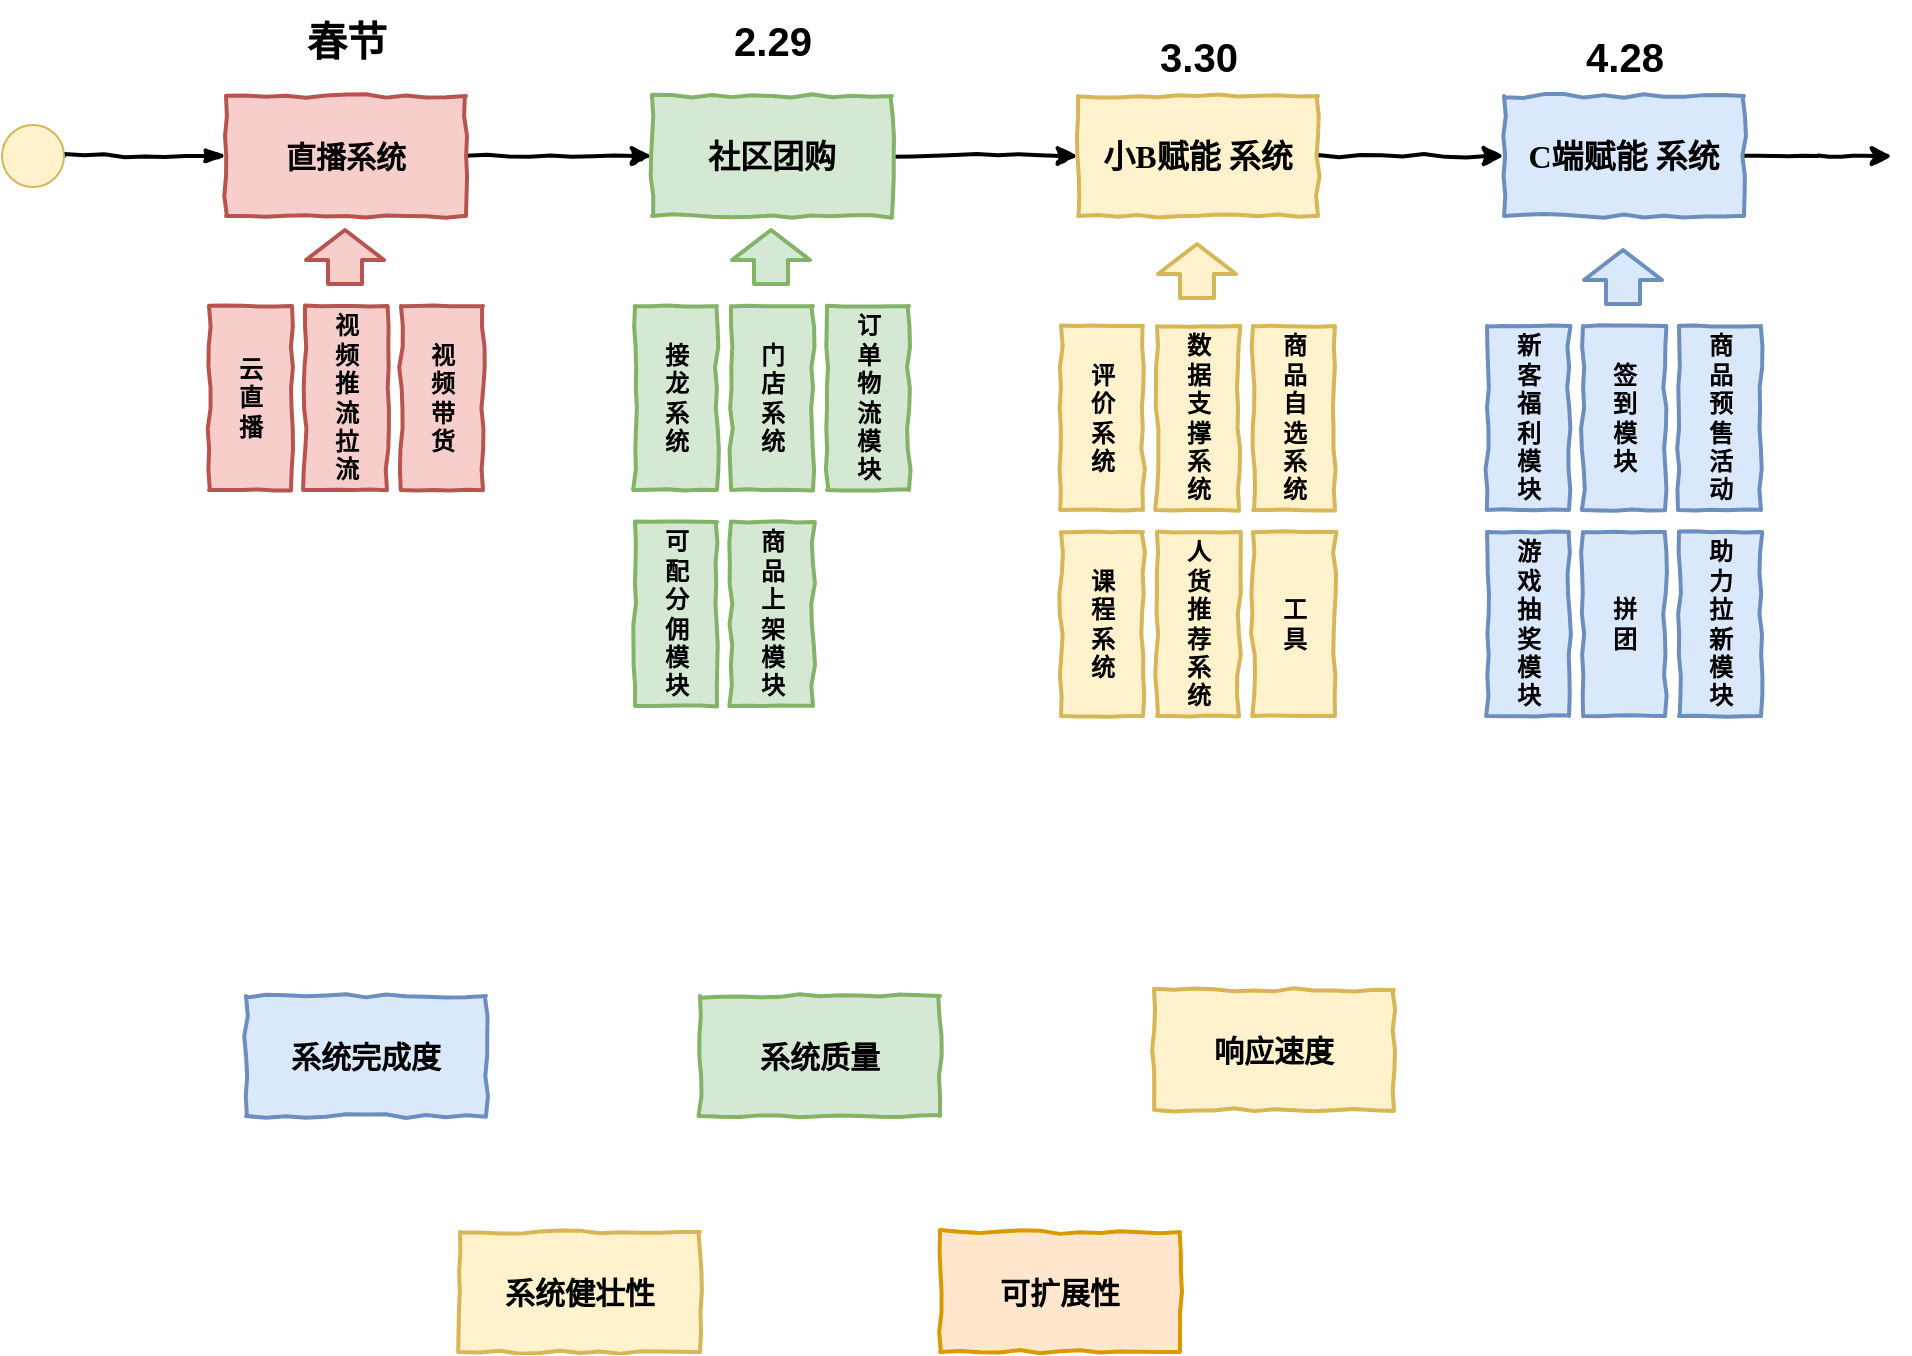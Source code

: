 <mxfile version="12.4.8" type="github">
  <diagram id="pLV6onTq9MskJ5aBiYJS" name="第 1 页">
    <mxGraphModel dx="1243" dy="642" grid="0" gridSize="10" guides="1" tooltips="1" connect="1" arrows="1" fold="1" page="1" pageScale="1" pageWidth="10000" pageHeight="10000" math="0" shadow="0">
      <root>
        <mxCell id="0"/>
        <mxCell id="1" parent="0"/>
        <mxCell id="ddoem9WI20h3io4MgGZ3-11" style="edgeStyle=orthogonalEdgeStyle;rounded=0;orthogonalLoop=1;jettySize=auto;html=1;exitX=1;exitY=0.5;exitDx=0;exitDy=0;entryX=0;entryY=0.5;entryDx=0;entryDy=0;comic=1;strokeWidth=2;" edge="1" parent="1" source="ddoem9WI20h3io4MgGZ3-3" target="ddoem9WI20h3io4MgGZ3-9">
          <mxGeometry relative="1" as="geometry"/>
        </mxCell>
        <mxCell id="ddoem9WI20h3io4MgGZ3-3" value="&lt;font style=&quot;font-size: 15px&quot;&gt;直播系统&lt;/font&gt;" style="html=1;whiteSpace=wrap;comic=1;strokeWidth=2;fontFamily=Comic Sans MS;fontStyle=1;fillColor=#f8cecc;strokeColor=#b85450;" vertex="1" parent="1">
          <mxGeometry x="386" y="321" width="120" height="60" as="geometry"/>
        </mxCell>
        <mxCell id="ddoem9WI20h3io4MgGZ3-4" value="" style="rounded=0;comic=1;strokeWidth=2;endArrow=blockThin;html=1;fontFamily=Comic Sans MS;fontStyle=1;entryX=0;entryY=0.5;entryDx=0;entryDy=0;exitX=1;exitY=0.5;exitDx=0;exitDy=0;" edge="1" parent="1" source="ddoem9WI20h3io4MgGZ3-5" target="ddoem9WI20h3io4MgGZ3-3">
          <mxGeometry width="50" height="50" relative="1" as="geometry">
            <mxPoint x="254" y="351" as="sourcePoint"/>
            <mxPoint x="219" y="378" as="targetPoint"/>
          </mxGeometry>
        </mxCell>
        <mxCell id="ddoem9WI20h3io4MgGZ3-5" value="" style="ellipse;whiteSpace=wrap;html=1;aspect=fixed;fillColor=#fff2cc;strokeColor=#d6b656;" vertex="1" parent="1">
          <mxGeometry x="274" y="335.5" width="31" height="31" as="geometry"/>
        </mxCell>
        <mxCell id="ddoem9WI20h3io4MgGZ3-8" value="&lt;font style=&quot;font-size: 20px&quot;&gt;春节&lt;/font&gt;" style="text;strokeColor=none;fillColor=none;html=1;fontSize=24;fontStyle=1;verticalAlign=middle;align=center;" vertex="1" parent="1">
          <mxGeometry x="396" y="273" width="100" height="40" as="geometry"/>
        </mxCell>
        <mxCell id="ddoem9WI20h3io4MgGZ3-14" style="edgeStyle=orthogonalEdgeStyle;rounded=0;comic=1;orthogonalLoop=1;jettySize=auto;html=1;exitX=1;exitY=0.5;exitDx=0;exitDy=0;entryX=0;entryY=0.5;entryDx=0;entryDy=0;strokeWidth=2;" edge="1" parent="1" source="ddoem9WI20h3io4MgGZ3-9" target="ddoem9WI20h3io4MgGZ3-12">
          <mxGeometry relative="1" as="geometry"/>
        </mxCell>
        <mxCell id="ddoem9WI20h3io4MgGZ3-9" value="&lt;font style=&quot;font-size: 16px&quot;&gt;社区团购&lt;/font&gt;" style="html=1;whiteSpace=wrap;comic=1;strokeWidth=2;fontFamily=Comic Sans MS;fontStyle=1;fillColor=#d5e8d4;strokeColor=#82b366;" vertex="1" parent="1">
          <mxGeometry x="599" y="321" width="120" height="60" as="geometry"/>
        </mxCell>
        <mxCell id="ddoem9WI20h3io4MgGZ3-10" value="&lt;font style=&quot;font-size: 20px&quot;&gt;2.29&lt;/font&gt;" style="text;strokeColor=none;fillColor=none;html=1;fontSize=24;fontStyle=1;verticalAlign=middle;align=center;" vertex="1" parent="1">
          <mxGeometry x="609" y="273" width="100" height="40" as="geometry"/>
        </mxCell>
        <mxCell id="ddoem9WI20h3io4MgGZ3-16" style="edgeStyle=orthogonalEdgeStyle;rounded=0;comic=1;orthogonalLoop=1;jettySize=auto;html=1;exitX=1;exitY=0.5;exitDx=0;exitDy=0;entryX=0;entryY=0.5;entryDx=0;entryDy=0;strokeWidth=2;" edge="1" parent="1" source="ddoem9WI20h3io4MgGZ3-12" target="ddoem9WI20h3io4MgGZ3-15">
          <mxGeometry relative="1" as="geometry"/>
        </mxCell>
        <mxCell id="ddoem9WI20h3io4MgGZ3-12" value="&lt;font style=&quot;font-size: 16px&quot;&gt;小B赋能 系统&lt;/font&gt;" style="html=1;whiteSpace=wrap;comic=1;strokeWidth=2;fontFamily=Comic Sans MS;fontStyle=1;fillColor=#fff2cc;strokeColor=#d6b656;" vertex="1" parent="1">
          <mxGeometry x="812" y="321" width="120" height="60" as="geometry"/>
        </mxCell>
        <mxCell id="ddoem9WI20h3io4MgGZ3-13" value="&lt;font style=&quot;font-size: 20px&quot;&gt;3.30&lt;br&gt;&lt;/font&gt;" style="text;strokeColor=none;fillColor=none;html=1;fontSize=24;fontStyle=1;verticalAlign=middle;align=center;" vertex="1" parent="1">
          <mxGeometry x="822" y="281" width="100" height="40" as="geometry"/>
        </mxCell>
        <mxCell id="ddoem9WI20h3io4MgGZ3-18" style="edgeStyle=orthogonalEdgeStyle;rounded=0;comic=1;orthogonalLoop=1;jettySize=auto;html=1;exitX=1;exitY=0.5;exitDx=0;exitDy=0;strokeWidth=2;" edge="1" parent="1" source="ddoem9WI20h3io4MgGZ3-15">
          <mxGeometry relative="1" as="geometry">
            <mxPoint x="1219" y="351" as="targetPoint"/>
          </mxGeometry>
        </mxCell>
        <mxCell id="ddoem9WI20h3io4MgGZ3-15" value="&lt;font style=&quot;font-size: 16px&quot;&gt;C端赋能 系统&lt;/font&gt;" style="html=1;whiteSpace=wrap;comic=1;strokeWidth=2;fontFamily=Comic Sans MS;fontStyle=1;fillColor=#dae8fc;strokeColor=#6c8ebf;" vertex="1" parent="1">
          <mxGeometry x="1025" y="321" width="120" height="60" as="geometry"/>
        </mxCell>
        <mxCell id="ddoem9WI20h3io4MgGZ3-17" value="&lt;font style=&quot;font-size: 20px&quot;&gt;4.28&lt;br&gt;&lt;/font&gt;" style="text;strokeColor=none;fillColor=none;html=1;fontSize=24;fontStyle=1;verticalAlign=middle;align=center;" vertex="1" parent="1">
          <mxGeometry x="1035" y="281" width="100" height="40" as="geometry"/>
        </mxCell>
        <mxCell id="ddoem9WI20h3io4MgGZ3-22" value="&lt;font style=&quot;font-size: 15px&quot;&gt;系统完成度&lt;/font&gt;" style="html=1;whiteSpace=wrap;comic=1;strokeWidth=2;fontFamily=Comic Sans MS;fontStyle=1;fillColor=#dae8fc;strokeColor=#6c8ebf;" vertex="1" parent="1">
          <mxGeometry x="396" y="771" width="120" height="60" as="geometry"/>
        </mxCell>
        <mxCell id="ddoem9WI20h3io4MgGZ3-23" value="&lt;font style=&quot;font-size: 15px&quot;&gt;系统质量&lt;/font&gt;" style="html=1;whiteSpace=wrap;comic=1;strokeWidth=2;fontFamily=Comic Sans MS;fontStyle=1;fillColor=#d5e8d4;strokeColor=#82b366;" vertex="1" parent="1">
          <mxGeometry x="623" y="771" width="120" height="60" as="geometry"/>
        </mxCell>
        <mxCell id="ddoem9WI20h3io4MgGZ3-24" value="&lt;font style=&quot;font-size: 15px&quot;&gt;响应速度&lt;/font&gt;" style="html=1;whiteSpace=wrap;comic=1;strokeWidth=2;fontFamily=Comic Sans MS;fontStyle=1;fillColor=#fff2cc;strokeColor=#d6b656;" vertex="1" parent="1">
          <mxGeometry x="850" y="768" width="120" height="60" as="geometry"/>
        </mxCell>
        <mxCell id="ddoem9WI20h3io4MgGZ3-25" value="&lt;font style=&quot;font-size: 15px&quot;&gt;系统健壮性&lt;/font&gt;" style="html=1;whiteSpace=wrap;comic=1;strokeWidth=2;fontFamily=Comic Sans MS;fontStyle=1;fillColor=#fff2cc;strokeColor=#d6b656;" vertex="1" parent="1">
          <mxGeometry x="503" y="889" width="120" height="60" as="geometry"/>
        </mxCell>
        <mxCell id="ddoem9WI20h3io4MgGZ3-26" value="&lt;font style=&quot;font-size: 15px&quot;&gt;可扩展性&lt;/font&gt;" style="html=1;whiteSpace=wrap;comic=1;strokeWidth=2;fontFamily=Comic Sans MS;fontStyle=1;fillColor=#ffe6cc;strokeColor=#d79b00;" vertex="1" parent="1">
          <mxGeometry x="743" y="889" width="120" height="60" as="geometry"/>
        </mxCell>
        <mxCell id="ddoem9WI20h3io4MgGZ3-27" value="评&lt;br&gt;价&lt;br&gt;系&lt;br&gt;统" style="html=1;whiteSpace=wrap;comic=1;strokeWidth=2;fontFamily=Comic Sans MS;fontStyle=1;fillColor=#fff2cc;strokeColor=#d6b656;" vertex="1" parent="1">
          <mxGeometry x="803.5" y="436" width="41" height="92" as="geometry"/>
        </mxCell>
        <mxCell id="ddoem9WI20h3io4MgGZ3-28" value="数&lt;br&gt;据&lt;br&gt;支&lt;br&gt;撑&lt;br&gt;系&lt;br&gt;统" style="html=1;whiteSpace=wrap;comic=1;strokeWidth=2;fontFamily=Comic Sans MS;fontStyle=1;fillColor=#fff2cc;strokeColor=#d6b656;" vertex="1" parent="1">
          <mxGeometry x="851.5" y="436" width="41" height="92" as="geometry"/>
        </mxCell>
        <mxCell id="ddoem9WI20h3io4MgGZ3-29" value="商&lt;br&gt;品&lt;br&gt;自&lt;br&gt;选&lt;br&gt;系&lt;br&gt;统" style="html=1;whiteSpace=wrap;comic=1;strokeWidth=2;fontFamily=Comic Sans MS;fontStyle=1;fillColor=#fff2cc;strokeColor=#d6b656;" vertex="1" parent="1">
          <mxGeometry x="899.5" y="436" width="41" height="92" as="geometry"/>
        </mxCell>
        <mxCell id="ddoem9WI20h3io4MgGZ3-30" value="课&lt;br&gt;程&lt;br&gt;系&lt;br&gt;统" style="html=1;whiteSpace=wrap;comic=1;strokeWidth=2;fontFamily=Comic Sans MS;fontStyle=1;fillColor=#fff2cc;strokeColor=#d6b656;" vertex="1" parent="1">
          <mxGeometry x="803.5" y="539" width="41" height="92" as="geometry"/>
        </mxCell>
        <mxCell id="ddoem9WI20h3io4MgGZ3-31" value="工&lt;br&gt;具" style="html=1;whiteSpace=wrap;comic=1;strokeWidth=2;fontFamily=Comic Sans MS;fontStyle=1;fillColor=#fff2cc;strokeColor=#d6b656;" vertex="1" parent="1">
          <mxGeometry x="899.5" y="539" width="41" height="92" as="geometry"/>
        </mxCell>
        <mxCell id="ddoem9WI20h3io4MgGZ3-32" value="" style="shape=flexArrow;endArrow=classic;html=1;strokeWidth=2;width=16;endSize=4.33;fillColor=#fff2cc;strokeColor=#d6b656;" edge="1" parent="1">
          <mxGeometry width="50" height="50" relative="1" as="geometry">
            <mxPoint x="871.5" y="423" as="sourcePoint"/>
            <mxPoint x="871.5" y="394" as="targetPoint"/>
          </mxGeometry>
        </mxCell>
        <mxCell id="ddoem9WI20h3io4MgGZ3-35" value="新&lt;br&gt;客&lt;br&gt;福&lt;br&gt;利&lt;br&gt;模&lt;br&gt;块" style="html=1;whiteSpace=wrap;comic=1;strokeWidth=2;fontFamily=Comic Sans MS;fontStyle=1;fillColor=#dae8fc;strokeColor=#6c8ebf;" vertex="1" parent="1">
          <mxGeometry x="1016.5" y="436" width="41" height="92" as="geometry"/>
        </mxCell>
        <mxCell id="ddoem9WI20h3io4MgGZ3-36" value="签&lt;br&gt;到&lt;br&gt;模&lt;br&gt;块" style="html=1;whiteSpace=wrap;comic=1;strokeWidth=2;fontFamily=Comic Sans MS;fontStyle=1;fillColor=#dae8fc;strokeColor=#6c8ebf;" vertex="1" parent="1">
          <mxGeometry x="1064.5" y="436" width="41" height="92" as="geometry"/>
        </mxCell>
        <mxCell id="ddoem9WI20h3io4MgGZ3-37" value="商&lt;br&gt;品&lt;br&gt;预&lt;br&gt;售&lt;br&gt;活&lt;br&gt;动" style="html=1;whiteSpace=wrap;comic=1;strokeWidth=2;fontFamily=Comic Sans MS;fontStyle=1;fillColor=#dae8fc;strokeColor=#6c8ebf;" vertex="1" parent="1">
          <mxGeometry x="1112.5" y="436" width="41" height="92" as="geometry"/>
        </mxCell>
        <mxCell id="ddoem9WI20h3io4MgGZ3-38" value="游&lt;br&gt;戏&lt;br&gt;抽&lt;br&gt;奖&lt;br&gt;模&lt;br&gt;块" style="html=1;whiteSpace=wrap;comic=1;strokeWidth=2;fontFamily=Comic Sans MS;fontStyle=1;fillColor=#dae8fc;strokeColor=#6c8ebf;" vertex="1" parent="1">
          <mxGeometry x="1016.5" y="539" width="41" height="92" as="geometry"/>
        </mxCell>
        <mxCell id="ddoem9WI20h3io4MgGZ3-39" value="拼&lt;br&gt;团" style="html=1;whiteSpace=wrap;comic=1;strokeWidth=2;fontFamily=Comic Sans MS;fontStyle=1;fillColor=#dae8fc;strokeColor=#6c8ebf;" vertex="1" parent="1">
          <mxGeometry x="1064.5" y="539" width="41" height="92" as="geometry"/>
        </mxCell>
        <mxCell id="ddoem9WI20h3io4MgGZ3-40" value="助&lt;br&gt;力&lt;br&gt;拉&lt;br&gt;新&lt;br&gt;模&lt;br&gt;块" style="html=1;whiteSpace=wrap;comic=1;strokeWidth=2;fontFamily=Comic Sans MS;fontStyle=1;fillColor=#dae8fc;strokeColor=#6c8ebf;" vertex="1" parent="1">
          <mxGeometry x="1112.5" y="539" width="41" height="92" as="geometry"/>
        </mxCell>
        <mxCell id="ddoem9WI20h3io4MgGZ3-41" value="" style="shape=flexArrow;endArrow=classic;html=1;strokeWidth=2;width=16;endSize=4.33;fillColor=#dae8fc;strokeColor=#6c8ebf;" edge="1" parent="1">
          <mxGeometry width="50" height="50" relative="1" as="geometry">
            <mxPoint x="1084.5" y="426" as="sourcePoint"/>
            <mxPoint x="1084.5" y="397" as="targetPoint"/>
          </mxGeometry>
        </mxCell>
        <mxCell id="ddoem9WI20h3io4MgGZ3-42" value="人&lt;br&gt;货&lt;br&gt;推&lt;br&gt;荐&lt;br&gt;系&lt;br&gt;统" style="html=1;whiteSpace=wrap;comic=1;strokeWidth=2;fontFamily=Comic Sans MS;fontStyle=1;fillColor=#fff2cc;strokeColor=#d6b656;" vertex="1" parent="1">
          <mxGeometry x="851.5" y="539" width="41" height="92" as="geometry"/>
        </mxCell>
        <mxCell id="ddoem9WI20h3io4MgGZ3-43" value="云&lt;br&gt;直&lt;br&gt;播" style="html=1;whiteSpace=wrap;comic=1;strokeWidth=2;fontFamily=Comic Sans MS;fontStyle=1;fillColor=#f8cecc;strokeColor=#b85450;" vertex="1" parent="1">
          <mxGeometry x="377.5" y="426" width="41" height="92" as="geometry"/>
        </mxCell>
        <mxCell id="ddoem9WI20h3io4MgGZ3-44" value="视&lt;br&gt;频&lt;br&gt;推&lt;br&gt;流&lt;br&gt;拉&lt;br&gt;流" style="html=1;whiteSpace=wrap;comic=1;strokeWidth=2;fontFamily=Comic Sans MS;fontStyle=1;fillColor=#f8cecc;strokeColor=#b85450;" vertex="1" parent="1">
          <mxGeometry x="425.5" y="426" width="41" height="92" as="geometry"/>
        </mxCell>
        <mxCell id="ddoem9WI20h3io4MgGZ3-45" value="视&lt;br&gt;频&lt;br&gt;带&lt;br&gt;货" style="html=1;whiteSpace=wrap;comic=1;strokeWidth=2;fontFamily=Comic Sans MS;fontStyle=1;fillColor=#f8cecc;strokeColor=#b85450;" vertex="1" parent="1">
          <mxGeometry x="473.5" y="426" width="41" height="92" as="geometry"/>
        </mxCell>
        <mxCell id="ddoem9WI20h3io4MgGZ3-46" value="" style="shape=flexArrow;endArrow=classic;html=1;strokeWidth=2;width=16;endSize=4.33;fillColor=#f8cecc;strokeColor=#b85450;" edge="1" parent="1">
          <mxGeometry width="50" height="50" relative="1" as="geometry">
            <mxPoint x="445.5" y="416" as="sourcePoint"/>
            <mxPoint x="445.5" y="387" as="targetPoint"/>
          </mxGeometry>
        </mxCell>
        <mxCell id="ddoem9WI20h3io4MgGZ3-47" value="接&lt;br&gt;龙&lt;br&gt;系&lt;br&gt;统" style="html=1;whiteSpace=wrap;comic=1;strokeWidth=2;fontFamily=Comic Sans MS;fontStyle=1;fillColor=#d5e8d4;strokeColor=#82b366;" vertex="1" parent="1">
          <mxGeometry x="590.5" y="426" width="41" height="92" as="geometry"/>
        </mxCell>
        <mxCell id="ddoem9WI20h3io4MgGZ3-48" value="门&lt;br&gt;店&lt;br&gt;系&lt;br&gt;统" style="html=1;whiteSpace=wrap;comic=1;strokeWidth=2;fontFamily=Comic Sans MS;fontStyle=1;fillColor=#d5e8d4;strokeColor=#82b366;" vertex="1" parent="1">
          <mxGeometry x="638.5" y="426" width="41" height="92" as="geometry"/>
        </mxCell>
        <mxCell id="ddoem9WI20h3io4MgGZ3-49" value="订&lt;br&gt;单&lt;br&gt;物&lt;br&gt;流&lt;br&gt;模&lt;br&gt;块" style="html=1;whiteSpace=wrap;comic=1;strokeWidth=2;fontFamily=Comic Sans MS;fontStyle=1;fillColor=#d5e8d4;strokeColor=#82b366;" vertex="1" parent="1">
          <mxGeometry x="686.5" y="426" width="41" height="92" as="geometry"/>
        </mxCell>
        <mxCell id="ddoem9WI20h3io4MgGZ3-50" value="" style="shape=flexArrow;endArrow=classic;html=1;strokeWidth=2;width=16;endSize=4.33;fillColor=#d5e8d4;strokeColor=#82b366;" edge="1" parent="1">
          <mxGeometry width="50" height="50" relative="1" as="geometry">
            <mxPoint x="658.5" y="416" as="sourcePoint"/>
            <mxPoint x="658.5" y="387" as="targetPoint"/>
          </mxGeometry>
        </mxCell>
        <mxCell id="ddoem9WI20h3io4MgGZ3-51" value="可&lt;br&gt;配&lt;br&gt;分&lt;br&gt;佣&lt;br&gt;模&lt;br&gt;块" style="html=1;whiteSpace=wrap;comic=1;strokeWidth=2;fontFamily=Comic Sans MS;fontStyle=1;fillColor=#d5e8d4;strokeColor=#82b366;" vertex="1" parent="1">
          <mxGeometry x="590.5" y="534" width="41" height="92" as="geometry"/>
        </mxCell>
        <mxCell id="ddoem9WI20h3io4MgGZ3-52" value="商&lt;br&gt;品&lt;br&gt;上&lt;br&gt;架&lt;br&gt;模&lt;br&gt;块" style="html=1;whiteSpace=wrap;comic=1;strokeWidth=2;fontFamily=Comic Sans MS;fontStyle=1;fillColor=#d5e8d4;strokeColor=#82b366;" vertex="1" parent="1">
          <mxGeometry x="638.5" y="534" width="41" height="92" as="geometry"/>
        </mxCell>
      </root>
    </mxGraphModel>
  </diagram>
</mxfile>

